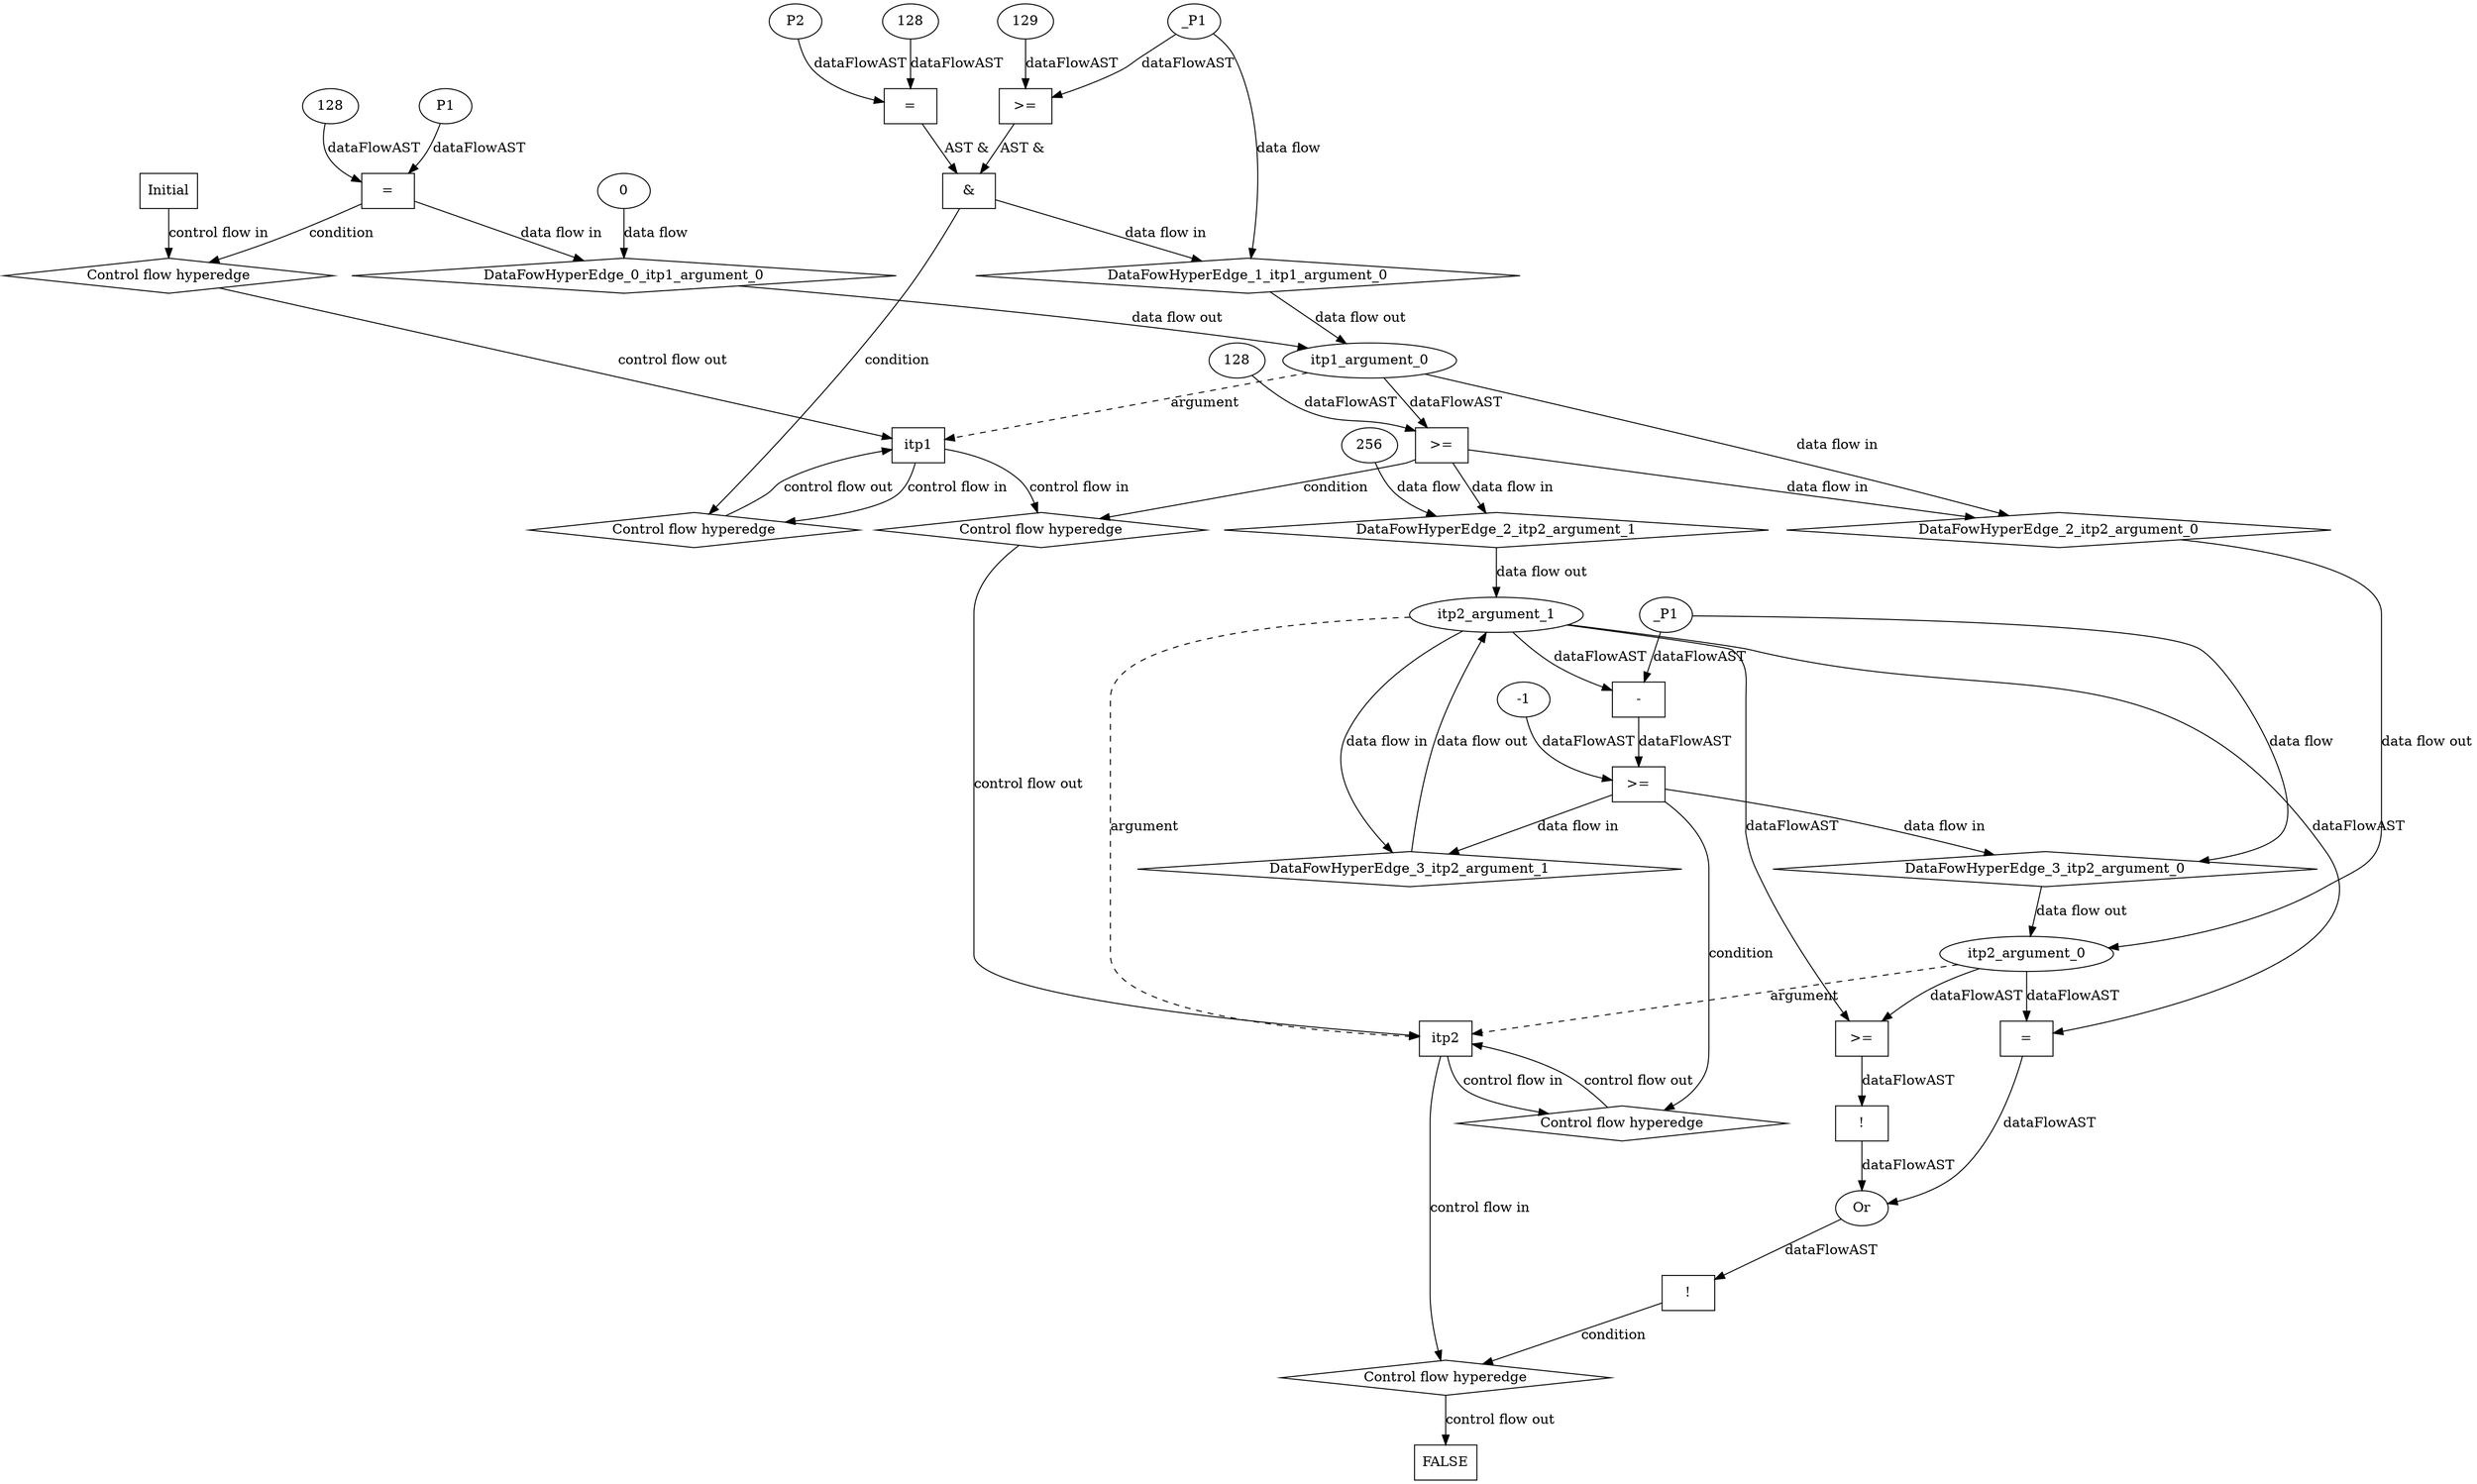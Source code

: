 digraph dag {
"itp1" [label="itp1" nodeName="itp1" class=cfn  shape="rect"];
"itp2" [label="itp2" nodeName="itp2" class=cfn  shape="rect"];
FALSE [label="FALSE" nodeName=FALSE class=cfn  shape="rect"];
Initial [label="Initial" nodeName=Initial class=cfn  shape="rect"];
ControlFowHyperEdge_0 [label="Control flow hyperedge" nodeName=ControlFowHyperEdge_0 class=controlFlowHyperEdge shape="diamond"];
"Initial" -> ControlFowHyperEdge_0 [label="control flow in"]
ControlFowHyperEdge_0 -> "itp1" [label="control flow out"]
ControlFowHyperEdge_1 [label="Control flow hyperedge" nodeName=ControlFowHyperEdge_1 class=controlFlowHyperEdge shape="diamond"];
"itp1" -> ControlFowHyperEdge_1 [label="control flow in"]
ControlFowHyperEdge_1 -> "itp1" [label="control flow out"]
ControlFowHyperEdge_2 [label="Control flow hyperedge" nodeName=ControlFowHyperEdge_2 class=controlFlowHyperEdge shape="diamond"];
"itp1" -> ControlFowHyperEdge_2 [label="control flow in"]
ControlFowHyperEdge_2 -> "itp2" [label="control flow out"]
ControlFowHyperEdge_3 [label="Control flow hyperedge" nodeName=ControlFowHyperEdge_3 class=controlFlowHyperEdge shape="diamond"];
"itp2" -> ControlFowHyperEdge_3 [label="control flow in"]
ControlFowHyperEdge_3 -> "itp2" [label="control flow out"]
ControlFowHyperEdge_4 [label="Control flow hyperedge" nodeName=ControlFowHyperEdge_4 class=controlFlowHyperEdge shape="diamond"];
"itp2" -> ControlFowHyperEdge_4 [label="control flow in"]
ControlFowHyperEdge_4 -> "FALSE" [label="control flow out"]
"itp1_argument_0" [label="itp1_argument_0" nodeName=argument0 class=argument  head="itp1" shape="oval"];
"itp1_argument_0" -> "itp1"[label="argument" style="dashed"]
"itp2_argument_0" [label="itp2_argument_0" nodeName=argument0 class=argument  head="itp2" shape="oval"];
"itp2_argument_0" -> "itp2"[label="argument" style="dashed"]
"itp2_argument_1" [label="itp2_argument_1" nodeName=argument1 class=argument  head="itp2" shape="oval"];
"itp2_argument_1" -> "itp2"[label="argument" style="dashed"]

"xxxitp1___Initial_0xxxguard_0_node_0" [label="=" nodeName="xxxitp1___Initial_0xxxguard_0_node_0" class=Operator  shape="rect"];
"xxxitp1___Initial_0xxxguard_0_node_1" [label="P1" nodeName="xxxitp1___Initial_0xxxguard_0_node_1" class=Constant ];
"xxxitp1___Initial_0xxxguard_0_node_2" [label="128" nodeName="xxxitp1___Initial_0xxxguard_0_node_2" class=Literal ];
"xxxitp1___Initial_0xxxguard_0_node_1" -> "xxxitp1___Initial_0xxxguard_0_node_0"[label="dataFlowAST"]
"xxxitp1___Initial_0xxxguard_0_node_2" -> "xxxitp1___Initial_0xxxguard_0_node_0"[label="dataFlowAST"]

"xxxitp1___Initial_0xxxguard_0_node_0" -> "ControlFowHyperEdge_0" [label="condition"];
"xxxitp1___Initial_0xxxdataFlow_0_node_0" [label="0" nodeName="xxxitp1___Initial_0xxxdataFlow_0_node_0" class=Literal ];

"xxxitp1___Initial_0xxxdataFlow_0_node_0" -> "DataFowHyperEdge_0_itp1_argument_0" [label="data flow"];
"xxxitp1___itp1_1xxx_and" [label="&" nodeName="xxxitp1___itp1_1xxx_and" class=Operator shape="rect"];
"xxxitp1___itp1_1xxxguard_0_node_0" [label=">=" nodeName="xxxitp1___itp1_1xxxguard_0_node_0" class=Operator  shape="rect"];
"xxxitp1___itp1_1xxxguard_0_node_1" [label="129" nodeName="xxxitp1___itp1_1xxxguard_0_node_1" class=Literal ];
"xxxitp1___itp1_1xxxguard_0_node_1" -> "xxxitp1___itp1_1xxxguard_0_node_0"[label="dataFlowAST"]
"xxxitp1___itp1_1xxxdataFlow_0_node_0" -> "xxxitp1___itp1_1xxxguard_0_node_0"[label="dataFlowAST"]

"xxxitp1___itp1_1xxxguard_0_node_0" -> "xxxitp1___itp1_1xxx_and" [label="AST &"];
"xxxitp1___itp1_1xxxguard1_node_0" [label="=" nodeName="xxxitp1___itp1_1xxxguard1_node_0" class=Operator  shape="rect"];
"xxxitp1___itp1_1xxxguard1_node_1" [label="P2" nodeName="xxxitp1___itp1_1xxxguard1_node_1" class=Constant ];
"xxxitp1___itp1_1xxxguard1_node_2" [label="128" nodeName="xxxitp1___itp1_1xxxguard1_node_2" class=Literal ];
"xxxitp1___itp1_1xxxguard1_node_1" -> "xxxitp1___itp1_1xxxguard1_node_0"[label="dataFlowAST"]
"xxxitp1___itp1_1xxxguard1_node_2" -> "xxxitp1___itp1_1xxxguard1_node_0"[label="dataFlowAST"]

"xxxitp1___itp1_1xxxguard1_node_0" -> "xxxitp1___itp1_1xxx_and" [label="AST &"];
"xxxitp1___itp1_1xxx_and" -> "ControlFowHyperEdge_1" [label="condition"];
"xxxitp1___itp1_1xxxdataFlow_0_node_0" [label="_P1" nodeName="xxxitp1___itp1_1xxxdataFlow_0_node_0" class=Constant ];

"xxxitp1___itp1_1xxxdataFlow_0_node_0" -> "DataFowHyperEdge_1_itp1_argument_0" [label="data flow"];
"xxxitp2___itp1_2xxxguard_0_node_0" [label=">=" nodeName="xxxitp2___itp1_2xxxguard_0_node_0" class=Operator  shape="rect"];
"xxxitp2___itp1_2xxxguard_0_node_2" [label="128" nodeName="xxxitp2___itp1_2xxxguard_0_node_2" class=Literal ];
"itp1_argument_0" -> "xxxitp2___itp1_2xxxguard_0_node_0"[label="dataFlowAST"]
"xxxitp2___itp1_2xxxguard_0_node_2" -> "xxxitp2___itp1_2xxxguard_0_node_0"[label="dataFlowAST"]

"xxxitp2___itp1_2xxxguard_0_node_0" -> "ControlFowHyperEdge_2" [label="condition"];
"xxxitp2___itp1_2xxxdataFlow_0_node_0" [label="256" nodeName="xxxitp2___itp1_2xxxdataFlow_0_node_0" class=Literal ];

"xxxitp2___itp1_2xxxdataFlow_0_node_0" -> "DataFowHyperEdge_2_itp2_argument_1" [label="data flow"];
"xxxitp2___itp2_3xxxguard_0_node_0" [label=">=" nodeName="xxxitp2___itp2_3xxxguard_0_node_0" class=Operator  shape="rect"];
"xxxitp2___itp2_3xxxguard_0_node_1" [label="-" nodeName="xxxitp2___itp2_3xxxguard_0_node_1" class= Operator shape="rect"];
"xxxitp2___itp2_3xxxguard_0_node_4" [label="-1" nodeName="xxxitp2___itp2_3xxxguard_0_node_4" class=Literal ];
"xxxitp2___itp2_3xxxguard_0_node_1" -> "xxxitp2___itp2_3xxxguard_0_node_0"[label="dataFlowAST"]
"xxxitp2___itp2_3xxxguard_0_node_4" -> "xxxitp2___itp2_3xxxguard_0_node_0"[label="dataFlowAST"]
"itp2_argument_1" -> "xxxitp2___itp2_3xxxguard_0_node_1"[label="dataFlowAST"]
"xxxitp2___itp2_3xxxdataFlow_0_node_0" -> "xxxitp2___itp2_3xxxguard_0_node_1"[label="dataFlowAST"]

"xxxitp2___itp2_3xxxguard_0_node_0" -> "ControlFowHyperEdge_3" [label="condition"];
"xxxitp2___itp2_3xxxdataFlow_0_node_0" [label="_P1" nodeName="xxxitp2___itp2_3xxxdataFlow_0_node_0" class=Constant ];

"xxxitp2___itp2_3xxxdataFlow_0_node_0" -> "DataFowHyperEdge_3_itp2_argument_0" [label="data flow"];
"xxxFALSE___itp2_4xxxguard_0_node_0" [label="!" nodeName="xxxFALSE___itp2_4xxxguard_0_node_0" class=Operator shape="rect"];
"xxxFALSE___itp2_4xxxguard_0_node_1" [label="Or" nodeName="xxxFALSE___itp2_4xxxguard_0_node_1" class=Operator ];
"xxxFALSE___itp2_4xxxguard_0_node_2" [label="=" nodeName="xxxFALSE___itp2_4xxxguard_0_node_2" class=Operator  shape="rect"];
"xxxFALSE___itp2_4xxxguard_0_node_5" [label="!" nodeName="xxxFALSE___itp2_4xxxguard_0_node_5" class=Operator shape="rect"];
"xxxFALSE___itp2_4xxxguard_0_node_6" [label=">=" nodeName="xxxFALSE___itp2_4xxxguard_0_node_6" class=Operator  shape="rect"];
"xxxFALSE___itp2_4xxxguard_0_node_1" -> "xxxFALSE___itp2_4xxxguard_0_node_0"[label="dataFlowAST"]
"xxxFALSE___itp2_4xxxguard_0_node_2" -> "xxxFALSE___itp2_4xxxguard_0_node_1"[label="dataFlowAST"]
"xxxFALSE___itp2_4xxxguard_0_node_5" -> "xxxFALSE___itp2_4xxxguard_0_node_1"[label="dataFlowAST"]
"itp2_argument_0" -> "xxxFALSE___itp2_4xxxguard_0_node_2"[label="dataFlowAST"]
"itp2_argument_1" -> "xxxFALSE___itp2_4xxxguard_0_node_2"[label="dataFlowAST"]
"xxxFALSE___itp2_4xxxguard_0_node_6" -> "xxxFALSE___itp2_4xxxguard_0_node_5"[label="dataFlowAST"]
"itp2_argument_0" -> "xxxFALSE___itp2_4xxxguard_0_node_6"[label="dataFlowAST"]
"itp2_argument_1" -> "xxxFALSE___itp2_4xxxguard_0_node_6"[label="dataFlowAST"]

"xxxFALSE___itp2_4xxxguard_0_node_0" -> "ControlFowHyperEdge_4" [label="condition"];
"DataFowHyperEdge_0_itp1_argument_0" [label="DataFowHyperEdge_0_itp1_argument_0" nodeName="DataFowHyperEdge_0_itp1_argument_0" class=DataFlowHyperedge shape="diamond"];
"DataFowHyperEdge_0_itp1_argument_0" -> "itp1_argument_0"[label="data flow out"]
"xxxitp1___Initial_0xxxguard_0_node_0" -> "DataFowHyperEdge_0_itp1_argument_0"[label="data flow in"]
"DataFowHyperEdge_1_itp1_argument_0" [label="DataFowHyperEdge_1_itp1_argument_0" nodeName="DataFowHyperEdge_1_itp1_argument_0" class=DataFlowHyperedge shape="diamond"];
"DataFowHyperEdge_1_itp1_argument_0" -> "itp1_argument_0"[label="data flow out"]
"xxxitp1___itp1_1xxx_and" -> "DataFowHyperEdge_1_itp1_argument_0"[label="data flow in"]
"DataFowHyperEdge_2_itp2_argument_0" [label="DataFowHyperEdge_2_itp2_argument_0" nodeName="DataFowHyperEdge_2_itp2_argument_0" class=DataFlowHyperedge shape="diamond"];
"DataFowHyperEdge_2_itp2_argument_0" -> "itp2_argument_0"[label="data flow out"]
"xxxitp2___itp1_2xxxguard_0_node_0" -> "DataFowHyperEdge_2_itp2_argument_0"[label="data flow in"]
"DataFowHyperEdge_2_itp2_argument_1" [label="DataFowHyperEdge_2_itp2_argument_1" nodeName="DataFowHyperEdge_2_itp2_argument_1" class=DataFlowHyperedge shape="diamond"];
"DataFowHyperEdge_2_itp2_argument_1" -> "itp2_argument_1"[label="data flow out"]
"xxxitp2___itp1_2xxxguard_0_node_0" -> "DataFowHyperEdge_2_itp2_argument_1"[label="data flow in"]
"DataFowHyperEdge_3_itp2_argument_0" [label="DataFowHyperEdge_3_itp2_argument_0" nodeName="DataFowHyperEdge_3_itp2_argument_0" class=DataFlowHyperedge shape="diamond"];
"DataFowHyperEdge_3_itp2_argument_0" -> "itp2_argument_0"[label="data flow out"]
"xxxitp2___itp2_3xxxguard_0_node_0" -> "DataFowHyperEdge_3_itp2_argument_0"[label="data flow in"]
"DataFowHyperEdge_3_itp2_argument_1" [label="DataFowHyperEdge_3_itp2_argument_1" nodeName="DataFowHyperEdge_3_itp2_argument_1" class=DataFlowHyperedge shape="diamond"];
"DataFowHyperEdge_3_itp2_argument_1" -> "itp2_argument_1"[label="data flow out"]
"xxxitp2___itp2_3xxxguard_0_node_0" -> "DataFowHyperEdge_3_itp2_argument_1"[label="data flow in"]
"itp1_argument_0" -> "DataFowHyperEdge_2_itp2_argument_0"[label="data flow in"]
"itp2_argument_1" -> "DataFowHyperEdge_3_itp2_argument_1"[label="data flow in"]




}
